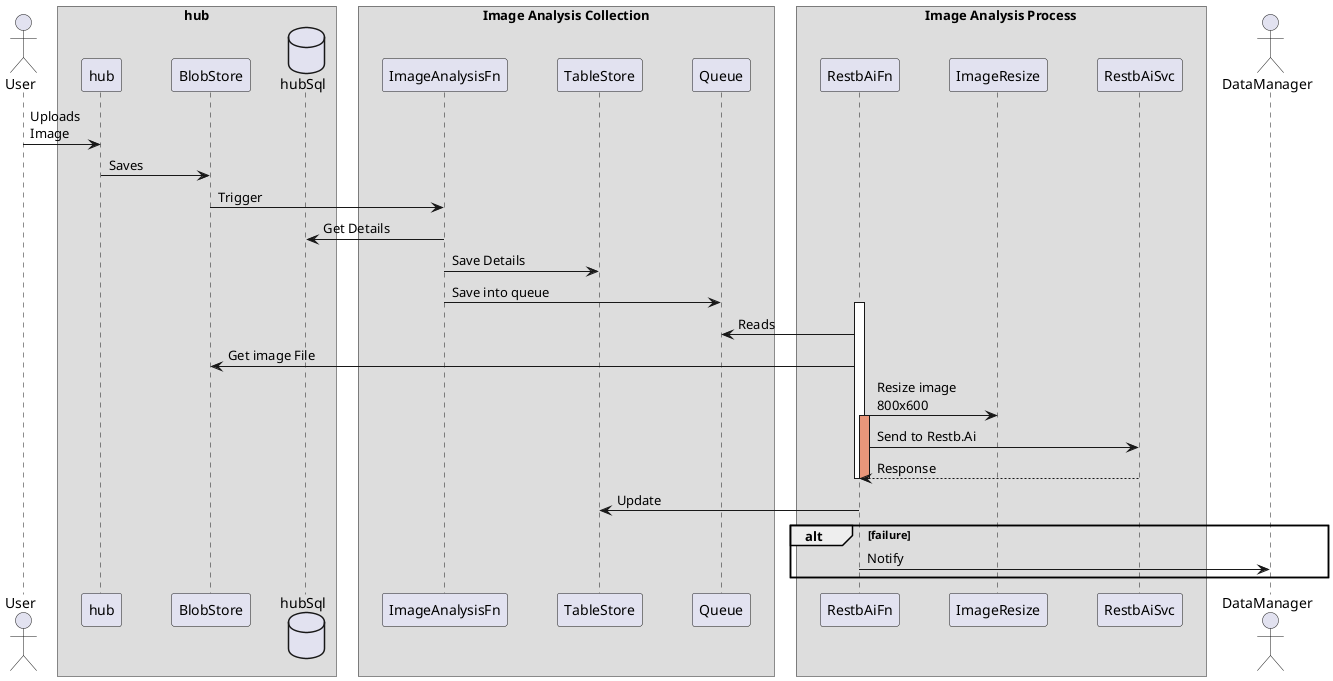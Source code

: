 @startuml "ImageAnalysis Sequence"
skinparam ParticipantPadding 20
skinparam BoxPadding 10

actor User
box "hub"
    User -> hub : Uploads\nImage
    hub -> BlobStore : Saves
    database hubSql
end box

box "Image Analysis Collection"
    BlobStore -> ImageAnalysisFn : Trigger
    ImageAnalysisFn -> hubSql : Get Details
    ImageAnalysisFn -> TableStore : Save Details
    ImageAnalysisFn -> Queue : Save into queue
end box
box "Image Analysis Process"
    Activate RestbAiFn
        RestbAiFn -> Queue : Reads 
        RestbAiFn -> BlobStore : Get image File
        RestbAiFn -> ImageResize : Resize image\n800x600
        activate RestbAiFn #DarkSalmon
            RestbAiFn -> RestbAiSvc : Send to Restb.Ai
            RestbAiSvc --> RestbAiFn : Response
        deactivate RestbAiFn
    deactivate RestbAiFn
    RestbAiFn -> TableStore : Update 
end box

actor DataManager
alt failure
    RestbAiFn -> DataManager : Notify
end

@enduml